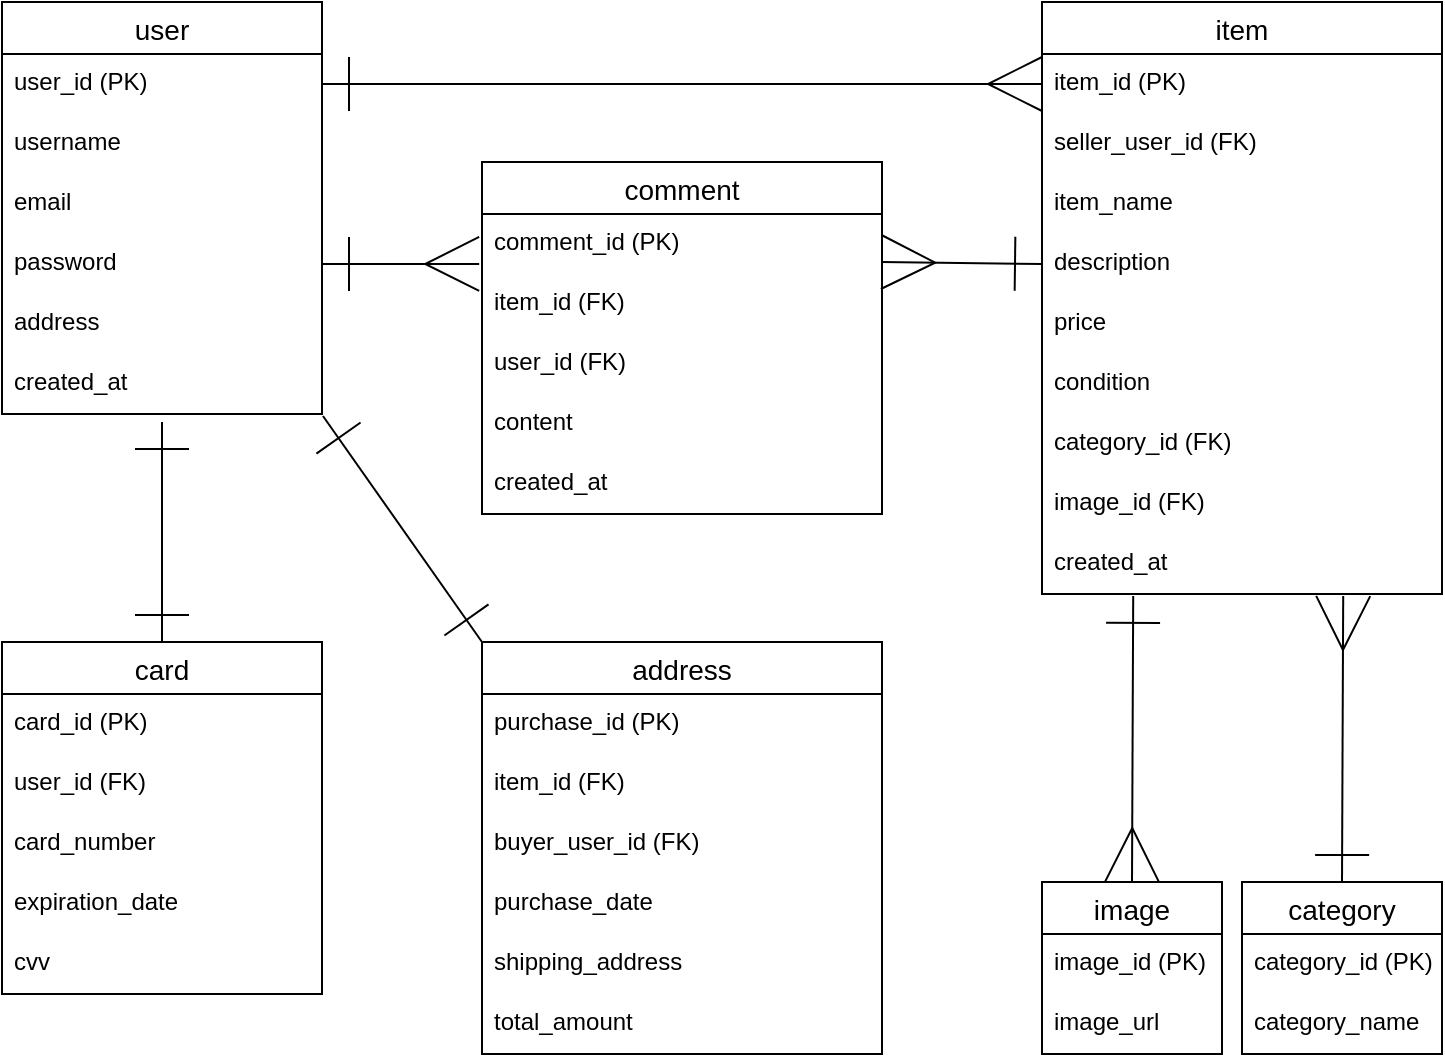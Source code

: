 <mxfile>
    <diagram id="QWt5Njx8KKRFBF5kM7WJ" name="ページ1">
        <mxGraphModel dx="806" dy="633" grid="1" gridSize="10" guides="1" tooltips="1" connect="1" arrows="1" fold="1" page="1" pageScale="1" pageWidth="827" pageHeight="1169" math="0" shadow="0">
            <root>
                <mxCell id="0"/>
                <mxCell id="1" parent="0"/>
                <mxCell id="JLa_qJ1yqbKClG0ipo85-51" value="user" style="swimlane;fontStyle=0;childLayout=stackLayout;horizontal=1;startSize=26;horizontalStack=0;resizeParent=1;resizeParentMax=0;resizeLast=0;collapsible=1;marginBottom=0;align=center;fontSize=14;" vertex="1" parent="1">
                    <mxGeometry x="40" y="40" width="160" height="206" as="geometry"/>
                </mxCell>
                <mxCell id="JLa_qJ1yqbKClG0ipo85-52" value="user_id (PK)" style="text;strokeColor=none;fillColor=none;spacingLeft=4;spacingRight=4;overflow=hidden;rotatable=0;points=[[0,0.5],[1,0.5]];portConstraint=eastwest;fontSize=12;" vertex="1" parent="JLa_qJ1yqbKClG0ipo85-51">
                    <mxGeometry y="26" width="160" height="30" as="geometry"/>
                </mxCell>
                <mxCell id="JLa_qJ1yqbKClG0ipo85-53" value="username" style="text;strokeColor=none;fillColor=none;spacingLeft=4;spacingRight=4;overflow=hidden;rotatable=0;points=[[0,0.5],[1,0.5]];portConstraint=eastwest;fontSize=12;" vertex="1" parent="JLa_qJ1yqbKClG0ipo85-51">
                    <mxGeometry y="56" width="160" height="30" as="geometry"/>
                </mxCell>
                <mxCell id="JLa_qJ1yqbKClG0ipo85-55" value="email" style="text;strokeColor=none;fillColor=none;spacingLeft=4;spacingRight=4;overflow=hidden;rotatable=0;points=[[0,0.5],[1,0.5]];portConstraint=eastwest;fontSize=12;" vertex="1" parent="JLa_qJ1yqbKClG0ipo85-51">
                    <mxGeometry y="86" width="160" height="30" as="geometry"/>
                </mxCell>
                <mxCell id="JLa_qJ1yqbKClG0ipo85-56" value="password" style="text;strokeColor=none;fillColor=none;spacingLeft=4;spacingRight=4;overflow=hidden;rotatable=0;points=[[0,0.5],[1,0.5]];portConstraint=eastwest;fontSize=12;" vertex="1" parent="JLa_qJ1yqbKClG0ipo85-51">
                    <mxGeometry y="116" width="160" height="30" as="geometry"/>
                </mxCell>
                <mxCell id="JLa_qJ1yqbKClG0ipo85-54" value="address" style="text;strokeColor=none;fillColor=none;spacingLeft=4;spacingRight=4;overflow=hidden;rotatable=0;points=[[0,0.5],[1,0.5]];portConstraint=eastwest;fontSize=12;" vertex="1" parent="JLa_qJ1yqbKClG0ipo85-51">
                    <mxGeometry y="146" width="160" height="30" as="geometry"/>
                </mxCell>
                <mxCell id="JLa_qJ1yqbKClG0ipo85-57" value="created_at" style="text;strokeColor=none;fillColor=none;spacingLeft=4;spacingRight=4;overflow=hidden;rotatable=0;points=[[0,0.5],[1,0.5]];portConstraint=eastwest;fontSize=12;" vertex="1" parent="JLa_qJ1yqbKClG0ipo85-51">
                    <mxGeometry y="176" width="160" height="30" as="geometry"/>
                </mxCell>
                <mxCell id="JLa_qJ1yqbKClG0ipo85-58" value="item" style="swimlane;fontStyle=0;childLayout=stackLayout;horizontal=1;startSize=26;horizontalStack=0;resizeParent=1;resizeParentMax=0;resizeLast=0;collapsible=1;marginBottom=0;align=center;fontSize=14;" vertex="1" parent="1">
                    <mxGeometry x="560" y="40" width="200" height="296" as="geometry"/>
                </mxCell>
                <mxCell id="JLa_qJ1yqbKClG0ipo85-59" value="item_id (PK)" style="text;strokeColor=none;fillColor=none;spacingLeft=4;spacingRight=4;overflow=hidden;rotatable=0;points=[[0,0.5],[1,0.5]];portConstraint=eastwest;fontSize=12;" vertex="1" parent="JLa_qJ1yqbKClG0ipo85-58">
                    <mxGeometry y="26" width="200" height="30" as="geometry"/>
                </mxCell>
                <mxCell id="JLa_qJ1yqbKClG0ipo85-61" value="seller_user_id (FK)" style="text;strokeColor=none;fillColor=none;spacingLeft=4;spacingRight=4;overflow=hidden;rotatable=0;points=[[0,0.5],[1,0.5]];portConstraint=eastwest;fontSize=12;" vertex="1" parent="JLa_qJ1yqbKClG0ipo85-58">
                    <mxGeometry y="56" width="200" height="30" as="geometry"/>
                </mxCell>
                <mxCell id="JLa_qJ1yqbKClG0ipo85-72" value="item_name" style="text;strokeColor=none;fillColor=none;spacingLeft=4;spacingRight=4;overflow=hidden;rotatable=0;points=[[0,0.5],[1,0.5]];portConstraint=eastwest;fontSize=12;" vertex="1" parent="JLa_qJ1yqbKClG0ipo85-58">
                    <mxGeometry y="86" width="200" height="30" as="geometry"/>
                </mxCell>
                <mxCell id="JLa_qJ1yqbKClG0ipo85-73" value="description" style="text;strokeColor=none;fillColor=none;spacingLeft=4;spacingRight=4;overflow=hidden;rotatable=0;points=[[0,0.5],[1,0.5]];portConstraint=eastwest;fontSize=12;" vertex="1" parent="JLa_qJ1yqbKClG0ipo85-58">
                    <mxGeometry y="116" width="200" height="30" as="geometry"/>
                </mxCell>
                <mxCell id="JLa_qJ1yqbKClG0ipo85-70" value="price" style="text;strokeColor=none;fillColor=none;spacingLeft=4;spacingRight=4;overflow=hidden;rotatable=0;points=[[0,0.5],[1,0.5]];portConstraint=eastwest;fontSize=12;" vertex="1" parent="JLa_qJ1yqbKClG0ipo85-58">
                    <mxGeometry y="146" width="200" height="30" as="geometry"/>
                </mxCell>
                <mxCell id="JLa_qJ1yqbKClG0ipo85-71" value="condition" style="text;strokeColor=none;fillColor=none;spacingLeft=4;spacingRight=4;overflow=hidden;rotatable=0;points=[[0,0.5],[1,0.5]];portConstraint=eastwest;fontSize=12;" vertex="1" parent="JLa_qJ1yqbKClG0ipo85-58">
                    <mxGeometry y="176" width="200" height="30" as="geometry"/>
                </mxCell>
                <mxCell id="JLa_qJ1yqbKClG0ipo85-83" value="category_id (FK)" style="text;strokeColor=none;fillColor=none;spacingLeft=4;spacingRight=4;overflow=hidden;rotatable=0;points=[[0,0.5],[1,0.5]];portConstraint=eastwest;fontSize=12;" vertex="1" parent="JLa_qJ1yqbKClG0ipo85-58">
                    <mxGeometry y="206" width="200" height="30" as="geometry"/>
                </mxCell>
                <mxCell id="JLa_qJ1yqbKClG0ipo85-84" value="image_id (FK)" style="text;strokeColor=none;fillColor=none;spacingLeft=4;spacingRight=4;overflow=hidden;rotatable=0;points=[[0,0.5],[1,0.5]];portConstraint=eastwest;fontSize=12;" vertex="1" parent="JLa_qJ1yqbKClG0ipo85-58">
                    <mxGeometry y="236" width="200" height="30" as="geometry"/>
                </mxCell>
                <mxCell id="JLa_qJ1yqbKClG0ipo85-68" value="created_at" style="text;strokeColor=none;fillColor=none;spacingLeft=4;spacingRight=4;overflow=hidden;rotatable=0;points=[[0,0.5],[1,0.5]];portConstraint=eastwest;fontSize=12;" vertex="1" parent="JLa_qJ1yqbKClG0ipo85-58">
                    <mxGeometry y="266" width="200" height="30" as="geometry"/>
                </mxCell>
                <mxCell id="JLa_qJ1yqbKClG0ipo85-85" value="comment" style="swimlane;fontStyle=0;childLayout=stackLayout;horizontal=1;startSize=26;horizontalStack=0;resizeParent=1;resizeParentMax=0;resizeLast=0;collapsible=1;marginBottom=0;align=center;fontSize=14;" vertex="1" parent="1">
                    <mxGeometry x="280" y="120" width="200" height="176" as="geometry"/>
                </mxCell>
                <mxCell id="JLa_qJ1yqbKClG0ipo85-86" value="comment_id (PK)" style="text;strokeColor=none;fillColor=none;spacingLeft=4;spacingRight=4;overflow=hidden;rotatable=0;points=[[0,0.5],[1,0.5]];portConstraint=eastwest;fontSize=12;" vertex="1" parent="JLa_qJ1yqbKClG0ipo85-85">
                    <mxGeometry y="26" width="200" height="30" as="geometry"/>
                </mxCell>
                <mxCell id="JLa_qJ1yqbKClG0ipo85-89" value="item_id (FK)" style="text;strokeColor=none;fillColor=none;spacingLeft=4;spacingRight=4;overflow=hidden;rotatable=0;points=[[0,0.5],[1,0.5]];portConstraint=eastwest;fontSize=12;" vertex="1" parent="JLa_qJ1yqbKClG0ipo85-85">
                    <mxGeometry y="56" width="200" height="30" as="geometry"/>
                </mxCell>
                <mxCell id="JLa_qJ1yqbKClG0ipo85-87" value="user_id (FK)" style="text;strokeColor=none;fillColor=none;spacingLeft=4;spacingRight=4;overflow=hidden;rotatable=0;points=[[0,0.5],[1,0.5]];portConstraint=eastwest;fontSize=12;" vertex="1" parent="JLa_qJ1yqbKClG0ipo85-85">
                    <mxGeometry y="86" width="200" height="30" as="geometry"/>
                </mxCell>
                <mxCell id="JLa_qJ1yqbKClG0ipo85-90" value="content" style="text;strokeColor=none;fillColor=none;spacingLeft=4;spacingRight=4;overflow=hidden;rotatable=0;points=[[0,0.5],[1,0.5]];portConstraint=eastwest;fontSize=12;" vertex="1" parent="JLa_qJ1yqbKClG0ipo85-85">
                    <mxGeometry y="116" width="200" height="30" as="geometry"/>
                </mxCell>
                <mxCell id="JLa_qJ1yqbKClG0ipo85-88" value="created_at" style="text;strokeColor=none;fillColor=none;spacingLeft=4;spacingRight=4;overflow=hidden;rotatable=0;points=[[0,0.5],[1,0.5]];portConstraint=eastwest;fontSize=12;" vertex="1" parent="JLa_qJ1yqbKClG0ipo85-85">
                    <mxGeometry y="146" width="200" height="30" as="geometry"/>
                </mxCell>
                <mxCell id="JLa_qJ1yqbKClG0ipo85-123" style="edgeStyle=none;html=1;exitX=0.5;exitY=0;exitDx=0;exitDy=0;startArrow=ERone;startFill=0;endArrow=ERone;endFill=0;startSize=25;endSize=25;targetPerimeterSpacing=21;" edge="1" parent="1" source="JLa_qJ1yqbKClG0ipo85-91">
                    <mxGeometry relative="1" as="geometry">
                        <mxPoint x="120" y="250" as="targetPoint"/>
                    </mxGeometry>
                </mxCell>
                <mxCell id="JLa_qJ1yqbKClG0ipo85-91" value="card" style="swimlane;fontStyle=0;childLayout=stackLayout;horizontal=1;startSize=26;horizontalStack=0;resizeParent=1;resizeParentMax=0;resizeLast=0;collapsible=1;marginBottom=0;align=center;fontSize=14;" vertex="1" parent="1">
                    <mxGeometry x="40" y="360" width="160" height="176" as="geometry"/>
                </mxCell>
                <mxCell id="JLa_qJ1yqbKClG0ipo85-92" value="card_id (PK)" style="text;strokeColor=none;fillColor=none;spacingLeft=4;spacingRight=4;overflow=hidden;rotatable=0;points=[[0,0.5],[1,0.5]];portConstraint=eastwest;fontSize=12;" vertex="1" parent="JLa_qJ1yqbKClG0ipo85-91">
                    <mxGeometry y="26" width="160" height="30" as="geometry"/>
                </mxCell>
                <mxCell id="JLa_qJ1yqbKClG0ipo85-93" value="user_id (FK)" style="text;strokeColor=none;fillColor=none;spacingLeft=4;spacingRight=4;overflow=hidden;rotatable=0;points=[[0,0.5],[1,0.5]];portConstraint=eastwest;fontSize=12;" vertex="1" parent="JLa_qJ1yqbKClG0ipo85-91">
                    <mxGeometry y="56" width="160" height="30" as="geometry"/>
                </mxCell>
                <mxCell id="JLa_qJ1yqbKClG0ipo85-113" value="card_number" style="text;strokeColor=none;fillColor=none;spacingLeft=4;spacingRight=4;overflow=hidden;rotatable=0;points=[[0,0.5],[1,0.5]];portConstraint=eastwest;fontSize=12;" vertex="1" parent="JLa_qJ1yqbKClG0ipo85-91">
                    <mxGeometry y="86" width="160" height="30" as="geometry"/>
                </mxCell>
                <mxCell id="JLa_qJ1yqbKClG0ipo85-94" value="expiration_date" style="text;strokeColor=none;fillColor=none;spacingLeft=4;spacingRight=4;overflow=hidden;rotatable=0;points=[[0,0.5],[1,0.5]];portConstraint=eastwest;fontSize=12;" vertex="1" parent="JLa_qJ1yqbKClG0ipo85-91">
                    <mxGeometry y="116" width="160" height="30" as="geometry"/>
                </mxCell>
                <mxCell id="JLa_qJ1yqbKClG0ipo85-112" value="cvv" style="text;strokeColor=none;fillColor=none;spacingLeft=4;spacingRight=4;overflow=hidden;rotatable=0;points=[[0,0.5],[1,0.5]];portConstraint=eastwest;fontSize=12;" vertex="1" parent="JLa_qJ1yqbKClG0ipo85-91">
                    <mxGeometry y="146" width="160" height="30" as="geometry"/>
                </mxCell>
                <mxCell id="JLa_qJ1yqbKClG0ipo85-122" style="edgeStyle=none;html=1;exitX=0.5;exitY=0;exitDx=0;exitDy=0;entryX=0.228;entryY=1.033;entryDx=0;entryDy=0;entryPerimeter=0;startArrow=ERmany;startFill=0;endArrow=ERone;endFill=0;startSize=25;endSize=25;targetPerimeterSpacing=21;" edge="1" parent="1" source="JLa_qJ1yqbKClG0ipo85-99" target="JLa_qJ1yqbKClG0ipo85-68">
                    <mxGeometry relative="1" as="geometry"/>
                </mxCell>
                <mxCell id="JLa_qJ1yqbKClG0ipo85-99" value="image" style="swimlane;fontStyle=0;childLayout=stackLayout;horizontal=1;startSize=26;horizontalStack=0;resizeParent=1;resizeParentMax=0;resizeLast=0;collapsible=1;marginBottom=0;align=center;fontSize=14;" vertex="1" parent="1">
                    <mxGeometry x="560" y="480" width="90" height="86" as="geometry"/>
                </mxCell>
                <mxCell id="JLa_qJ1yqbKClG0ipo85-100" value="image_id (PK)" style="text;strokeColor=none;fillColor=none;spacingLeft=4;spacingRight=4;overflow=hidden;rotatable=0;points=[[0,0.5],[1,0.5]];portConstraint=eastwest;fontSize=12;" vertex="1" parent="JLa_qJ1yqbKClG0ipo85-99">
                    <mxGeometry y="26" width="90" height="30" as="geometry"/>
                </mxCell>
                <mxCell id="JLa_qJ1yqbKClG0ipo85-101" value="image_url" style="text;strokeColor=none;fillColor=none;spacingLeft=4;spacingRight=4;overflow=hidden;rotatable=0;points=[[0,0.5],[1,0.5]];portConstraint=eastwest;fontSize=12;" vertex="1" parent="JLa_qJ1yqbKClG0ipo85-99">
                    <mxGeometry y="56" width="90" height="30" as="geometry"/>
                </mxCell>
                <mxCell id="JLa_qJ1yqbKClG0ipo85-121" style="edgeStyle=none;html=1;exitX=0.5;exitY=0;exitDx=0;exitDy=0;entryX=0.753;entryY=1.033;entryDx=0;entryDy=0;entryPerimeter=0;startArrow=ERone;startFill=0;endArrow=ERmany;endFill=0;startSize=25;endSize=25;targetPerimeterSpacing=21;" edge="1" parent="1" source="JLa_qJ1yqbKClG0ipo85-103" target="JLa_qJ1yqbKClG0ipo85-68">
                    <mxGeometry relative="1" as="geometry"/>
                </mxCell>
                <mxCell id="JLa_qJ1yqbKClG0ipo85-103" value="category" style="swimlane;fontStyle=0;childLayout=stackLayout;horizontal=1;startSize=26;horizontalStack=0;resizeParent=1;resizeParentMax=0;resizeLast=0;collapsible=1;marginBottom=0;align=center;fontSize=14;" vertex="1" parent="1">
                    <mxGeometry x="660" y="480" width="100" height="86" as="geometry"/>
                </mxCell>
                <mxCell id="JLa_qJ1yqbKClG0ipo85-104" value="category_id (PK)" style="text;strokeColor=none;fillColor=none;spacingLeft=4;spacingRight=4;overflow=hidden;rotatable=0;points=[[0,0.5],[1,0.5]];portConstraint=eastwest;fontSize=12;" vertex="1" parent="JLa_qJ1yqbKClG0ipo85-103">
                    <mxGeometry y="26" width="100" height="30" as="geometry"/>
                </mxCell>
                <mxCell id="JLa_qJ1yqbKClG0ipo85-105" value="category_name" style="text;strokeColor=none;fillColor=none;spacingLeft=4;spacingRight=4;overflow=hidden;rotatable=0;points=[[0,0.5],[1,0.5]];portConstraint=eastwest;fontSize=12;" vertex="1" parent="JLa_qJ1yqbKClG0ipo85-103">
                    <mxGeometry y="56" width="100" height="30" as="geometry"/>
                </mxCell>
                <mxCell id="JLa_qJ1yqbKClG0ipo85-108" value="address" style="swimlane;fontStyle=0;childLayout=stackLayout;horizontal=1;startSize=26;horizontalStack=0;resizeParent=1;resizeParentMax=0;resizeLast=0;collapsible=1;marginBottom=0;align=center;fontSize=14;" vertex="1" parent="1">
                    <mxGeometry x="280" y="360" width="200" height="206" as="geometry"/>
                </mxCell>
                <mxCell id="JLa_qJ1yqbKClG0ipo85-109" value="purchase_id (PK)" style="text;strokeColor=none;fillColor=none;spacingLeft=4;spacingRight=4;overflow=hidden;rotatable=0;points=[[0,0.5],[1,0.5]];portConstraint=eastwest;fontSize=12;" vertex="1" parent="JLa_qJ1yqbKClG0ipo85-108">
                    <mxGeometry y="26" width="200" height="30" as="geometry"/>
                </mxCell>
                <mxCell id="JLa_qJ1yqbKClG0ipo85-110" value="item_id (FK)" style="text;strokeColor=none;fillColor=none;spacingLeft=4;spacingRight=4;overflow=hidden;rotatable=0;points=[[0,0.5],[1,0.5]];portConstraint=eastwest;fontSize=12;" vertex="1" parent="JLa_qJ1yqbKClG0ipo85-108">
                    <mxGeometry y="56" width="200" height="30" as="geometry"/>
                </mxCell>
                <mxCell id="JLa_qJ1yqbKClG0ipo85-116" value="buyer_user_id (FK)" style="text;strokeColor=none;fillColor=none;spacingLeft=4;spacingRight=4;overflow=hidden;rotatable=0;points=[[0,0.5],[1,0.5]];portConstraint=eastwest;fontSize=12;" vertex="1" parent="JLa_qJ1yqbKClG0ipo85-108">
                    <mxGeometry y="86" width="200" height="30" as="geometry"/>
                </mxCell>
                <mxCell id="JLa_qJ1yqbKClG0ipo85-114" value="purchase_date" style="text;strokeColor=none;fillColor=none;spacingLeft=4;spacingRight=4;overflow=hidden;rotatable=0;points=[[0,0.5],[1,0.5]];portConstraint=eastwest;fontSize=12;" vertex="1" parent="JLa_qJ1yqbKClG0ipo85-108">
                    <mxGeometry y="116" width="200" height="30" as="geometry"/>
                </mxCell>
                <mxCell id="JLa_qJ1yqbKClG0ipo85-115" value="shipping_address" style="text;strokeColor=none;fillColor=none;spacingLeft=4;spacingRight=4;overflow=hidden;rotatable=0;points=[[0,0.5],[1,0.5]];portConstraint=eastwest;fontSize=12;" vertex="1" parent="JLa_qJ1yqbKClG0ipo85-108">
                    <mxGeometry y="146" width="200" height="30" as="geometry"/>
                </mxCell>
                <mxCell id="JLa_qJ1yqbKClG0ipo85-111" value="total_amount" style="text;strokeColor=none;fillColor=none;spacingLeft=4;spacingRight=4;overflow=hidden;rotatable=0;points=[[0,0.5],[1,0.5]];portConstraint=eastwest;fontSize=12;" vertex="1" parent="JLa_qJ1yqbKClG0ipo85-108">
                    <mxGeometry y="176" width="200" height="30" as="geometry"/>
                </mxCell>
                <mxCell id="JLa_qJ1yqbKClG0ipo85-118" style="edgeStyle=none;html=1;exitX=1;exitY=0.5;exitDx=0;exitDy=0;entryX=0;entryY=0.5;entryDx=0;entryDy=0;endArrow=ERmany;endFill=0;startArrow=ERone;startFill=0;endSize=25;startSize=25;targetPerimeterSpacing=21;" edge="1" parent="1" source="JLa_qJ1yqbKClG0ipo85-52" target="JLa_qJ1yqbKClG0ipo85-59">
                    <mxGeometry relative="1" as="geometry"/>
                </mxCell>
                <mxCell id="JLa_qJ1yqbKClG0ipo85-119" style="edgeStyle=none;html=1;exitX=1;exitY=0.5;exitDx=0;exitDy=0;startArrow=ERone;startFill=0;endArrow=ERmany;endFill=0;startSize=25;endSize=25;targetPerimeterSpacing=21;entryX=-0.007;entryY=0.833;entryDx=0;entryDy=0;entryPerimeter=0;" edge="1" parent="1" source="JLa_qJ1yqbKClG0ipo85-56" target="JLa_qJ1yqbKClG0ipo85-86">
                    <mxGeometry relative="1" as="geometry">
                        <mxPoint x="280" y="170" as="targetPoint"/>
                    </mxGeometry>
                </mxCell>
                <mxCell id="JLa_qJ1yqbKClG0ipo85-120" style="edgeStyle=none;html=1;exitX=0;exitY=0.5;exitDx=0;exitDy=0;entryX=0.998;entryY=0.8;entryDx=0;entryDy=0;entryPerimeter=0;startArrow=ERone;startFill=0;endArrow=ERmany;endFill=0;startSize=25;endSize=25;targetPerimeterSpacing=21;" edge="1" parent="1" source="JLa_qJ1yqbKClG0ipo85-73" target="JLa_qJ1yqbKClG0ipo85-86">
                    <mxGeometry relative="1" as="geometry"/>
                </mxCell>
                <mxCell id="JLa_qJ1yqbKClG0ipo85-124" style="edgeStyle=none;html=1;entryX=0;entryY=0;entryDx=0;entryDy=0;startArrow=ERone;startFill=0;endArrow=ERone;endFill=0;startSize=25;endSize=25;targetPerimeterSpacing=21;exitX=1.003;exitY=1.033;exitDx=0;exitDy=0;exitPerimeter=0;" edge="1" parent="1" source="JLa_qJ1yqbKClG0ipo85-57" target="JLa_qJ1yqbKClG0ipo85-108">
                    <mxGeometry relative="1" as="geometry">
                        <mxPoint x="200" y="250" as="sourcePoint"/>
                    </mxGeometry>
                </mxCell>
            </root>
        </mxGraphModel>
    </diagram>
</mxfile>